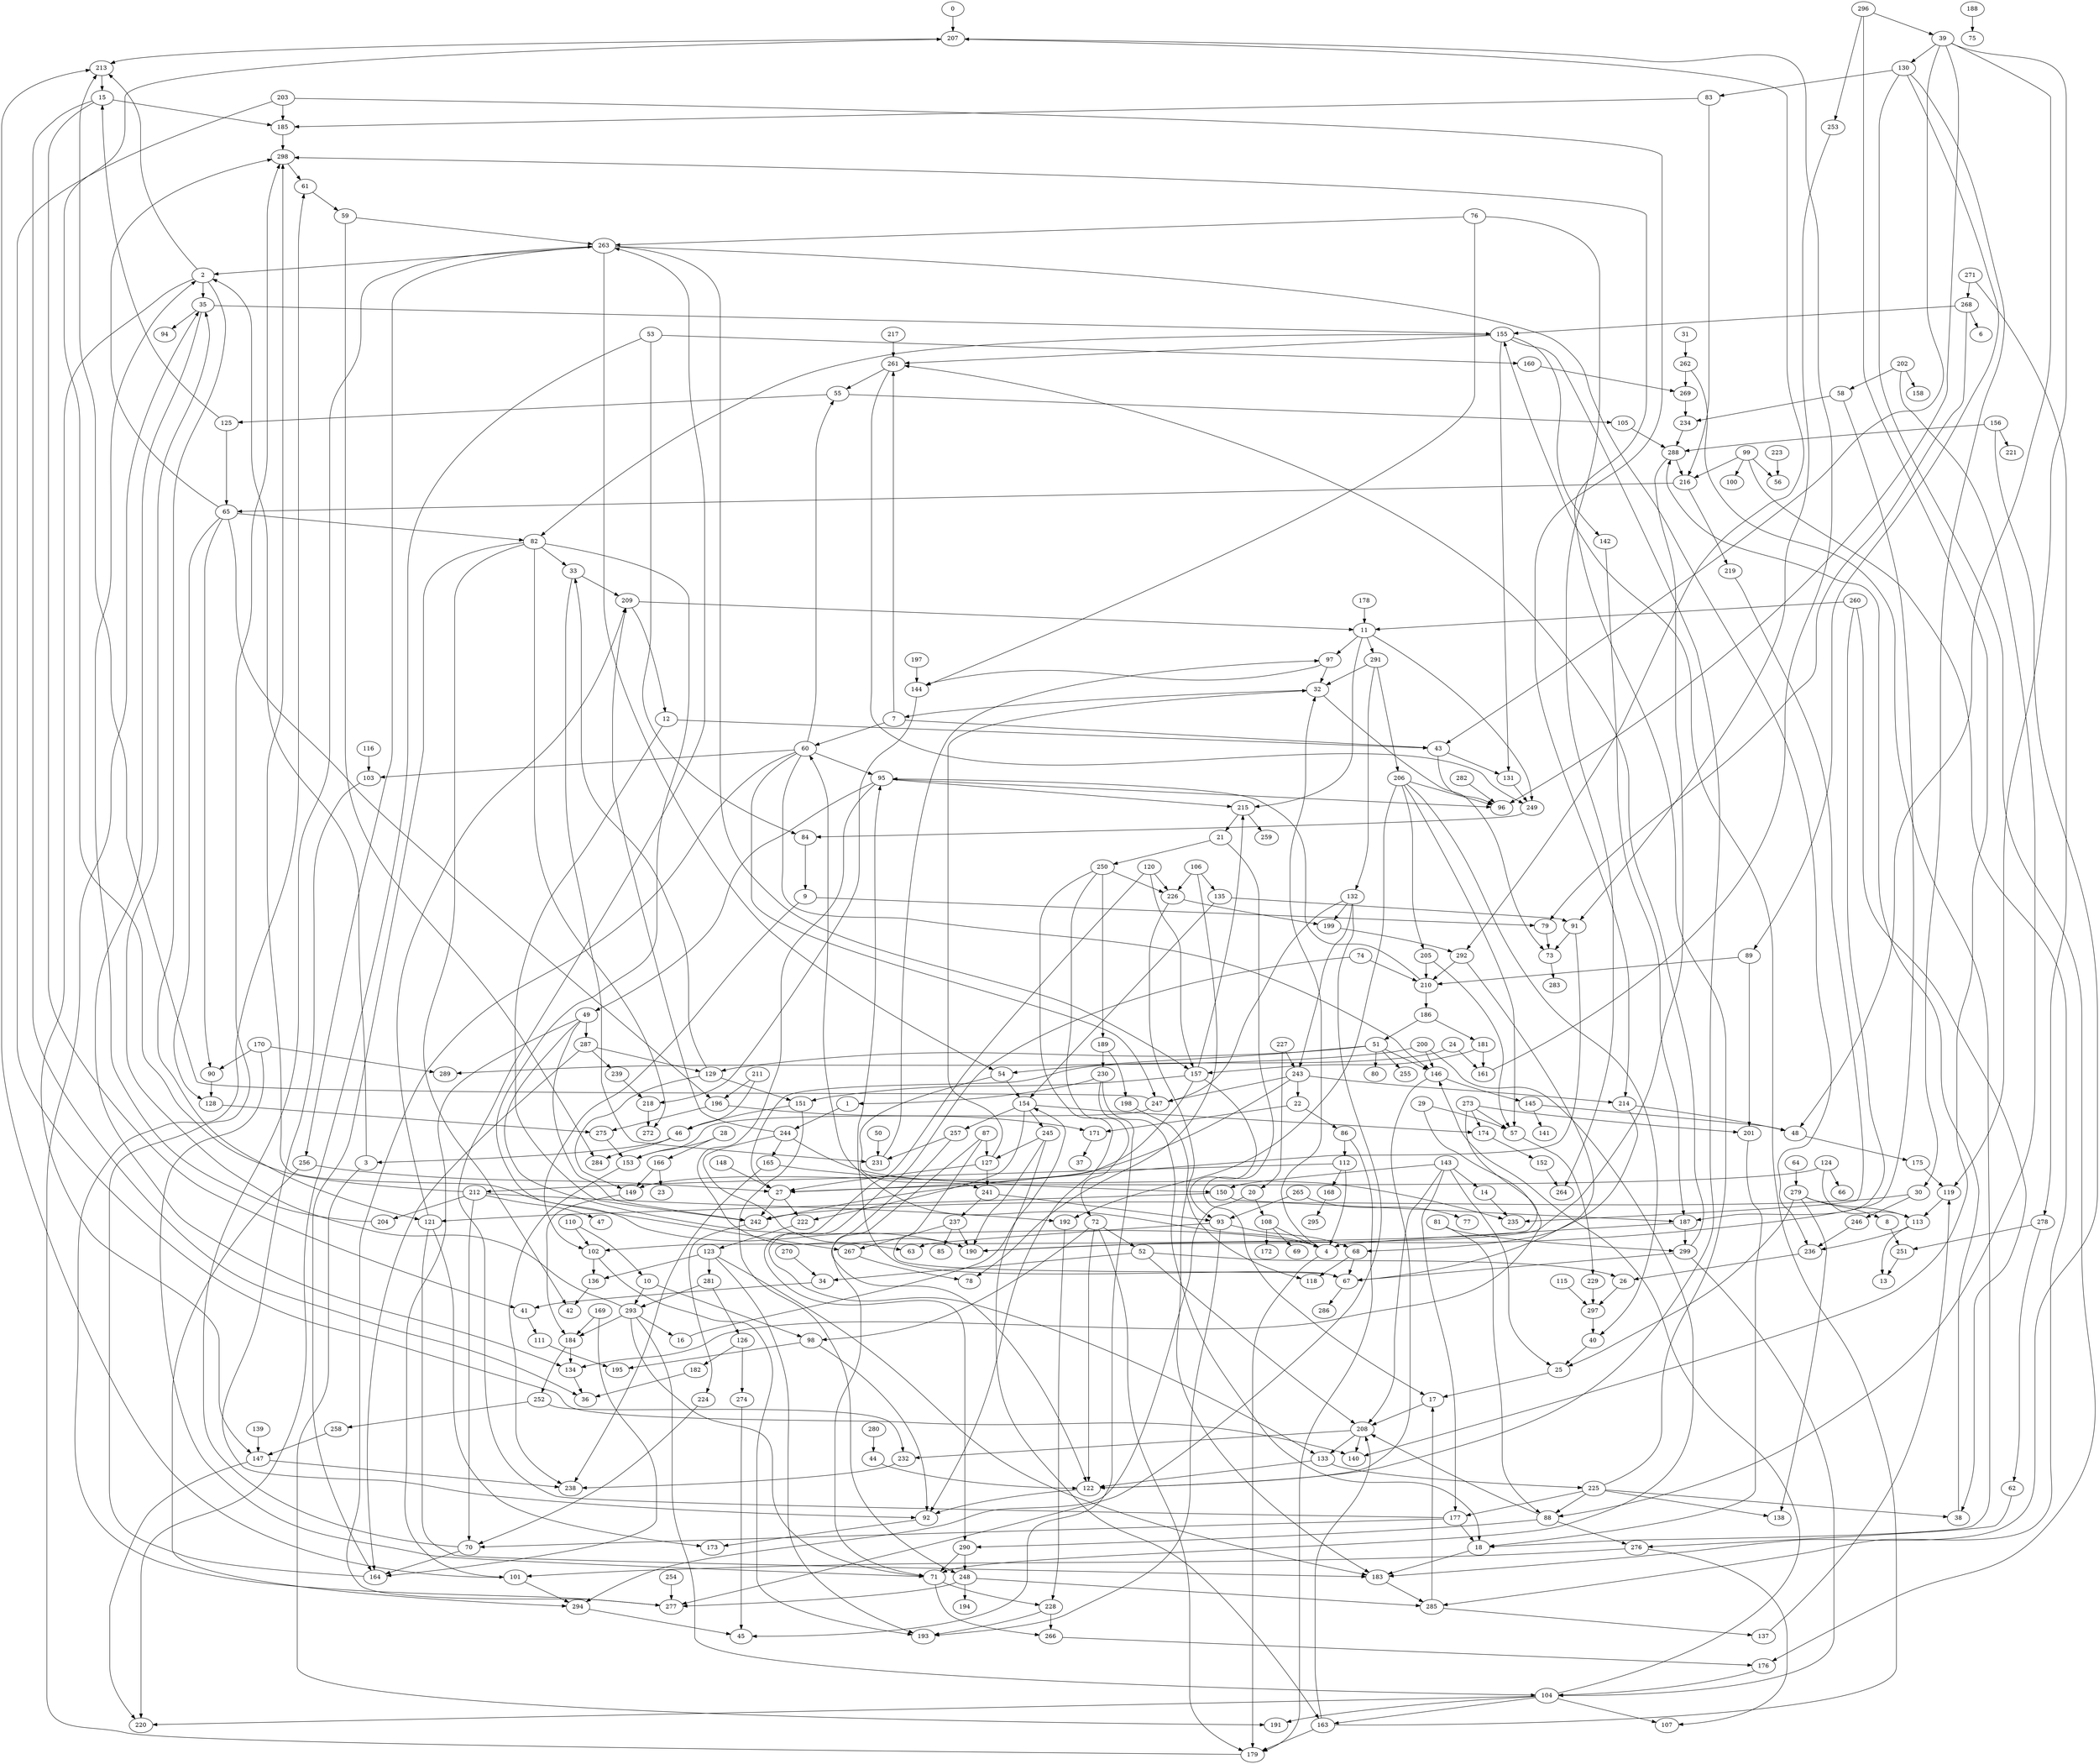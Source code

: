 digraph {0 -> 207[Label=5];
1 -> 244[Label=5];
2 -> 147[Label=9];
2 -> 35[Label=5];
2 -> 121[Label=6];
2 -> 213[Label=10];
3 -> 2[Label=10];
3 -> 191[Label=8];
4 -> 179[Label=5];
4 -> 32[Label=7];
4 -> 60[Label=9];
7 -> 43[Label=10];
7 -> 261[Label=9];
7 -> 60[Label=10];
8 -> 251[Label=9];
9 -> 79[Label=10];
9 -> 102[Label=1];
10 -> 98[Label=2];
10 -> 293[Label=9];
11 -> 97[Label=2];
11 -> 291[Label=2];
11 -> 249[Label=5];
11 -> 215[Label=10];
12 -> 43[Label=5];
12 -> 242[Label=2];
14 -> 235[Label=8];
15 -> 185[Label=3];
15 -> 36[Label=9];
15 -> 41[Label=1];
16 -> 154[Label=1];
17 -> 208[Label=8];
18 -> 183[Label=6];
20 -> 294[Label=10];
20 -> 108[Label=6];
21 -> 17[Label=3];
21 -> 250[Label=9];
22 -> 171[Label=3];
22 -> 86[Label=4];
24 -> 27[Label=6];
24 -> 161[Label=8];
25 -> 17[Label=3];
26 -> 297[Label=8];
27 -> 222[Label=7];
27 -> 242[Label=1];
28 -> 166[Label=9];
28 -> 153[Label=9];
29 -> 57[Label=9];
29 -> 134[Label=3];
30 -> 242[Label=1];
30 -> 246[Label=7];
31 -> 262[Label=4];
32 -> 7[Label=4];
32 -> 73[Label=1];
33 -> 209[Label=1];
33 -> 231[Label=8];
34 -> 41[Label=4];
35 -> 94[Label=6];
35 -> 155[Label=7];
35 -> 134[Label=2];
38 -> 288[Label=10];
39 -> 43[Label=4];
39 -> 48[Label=5];
39 -> 130[Label=8];
39 -> 96[Label=10];
39 -> 119[Label=6];
40 -> 25[Label=4];
41 -> 111[Label=5];
43 -> 96[Label=9];
43 -> 131[Label=3];
44 -> 122[Label=2];
46 -> 284[Label=7];
46 -> 3[Label=3];
48 -> 175[Label=1];
49 -> 101[Label=1];
49 -> 287[Label=3];
49 -> 4[Label=7];
49 -> 242[Label=8];
50 -> 231[Label=6];
51 -> 146[Label=9];
51 -> 80[Label=7];
51 -> 54[Label=5];
51 -> 129[Label=6];
51 -> 255[Label=10];
52 -> 26[Label=2];
52 -> 208[Label=7];
52 -> 34[Label=6];
53 -> 160[Label=5];
53 -> 84[Label=7];
53 -> 220[Label=1];
54 -> 154[Label=3];
54 -> 241[Label=7];
55 -> 105[Label=8];
55 -> 125[Label=7];
57 -> 229[Label=1];
58 -> 190[Label=4];
58 -> 234[Label=6];
59 -> 263[Label=9];
59 -> 284[Label=4];
60 -> 277[Label=3];
60 -> 55[Label=3];
60 -> 146[Label=6];
60 -> 103[Label=5];
60 -> 95[Label=7];
60 -> 247[Label=2];
61 -> 59[Label=6];
62 -> 276[Label=7];
64 -> 279[Label=2];
65 -> 298[Label=7];
65 -> 90[Label=9];
65 -> 128[Label=6];
65 -> 82[Label=8];
65 -> 196[Label=10];
67 -> 286[Label=7];
67 -> 95[Label=3];
68 -> 67[Label=2];
68 -> 118[Label=3];
70 -> 164[Label=3];
70 -> 263[Label=7];
71 -> 266[Label=5];
71 -> 228[Label=2];
72 -> 98[Label=2];
72 -> 122[Label=1];
72 -> 52[Label=9];
72 -> 179[Label=10];
73 -> 283[Label=7];
74 -> 133[Label=3];
74 -> 210[Label=6];
76 -> 264[Label=10];
76 -> 144[Label=9];
76 -> 263[Label=10];
79 -> 73[Label=1];
81 -> 88[Label=5];
81 -> 299[Label=10];
82 -> 42[Label=2];
82 -> 164[Label=5];
82 -> 272[Label=1];
82 -> 33[Label=10];
82 -> 267[Label=7];
83 -> 216[Label=4];
83 -> 185[Label=5];
84 -> 9[Label=9];
86 -> 179[Label=10];
86 -> 112[Label=4];
87 -> 127[Label=10];
87 -> 71[Label=3];
87 -> 67[Label=8];
88 -> 290[Label=3];
88 -> 208[Label=8];
88 -> 276[Label=6];
89 -> 210[Label=9];
89 -> 201[Label=2];
90 -> 128[Label=8];
91 -> 73[Label=6];
91 -> 242[Label=1];
92 -> 173[Label=1];
93 -> 63[Label=10];
93 -> 193[Label=9];
93 -> 68[Label=6];
95 -> 96[Label=7];
95 -> 49[Label=4];
95 -> 63[Label=8];
95 -> 215[Label=8];
97 -> 144[Label=2];
97 -> 32[Label=10];
98 -> 92[Label=6];
98 -> 195[Label=10];
99 -> 100[Label=6];
99 -> 56[Label=8];
99 -> 285[Label=6];
99 -> 216[Label=4];
101 -> 294[Label=5];
101 -> 213[Label=4];
102 -> 193[Label=9];
102 -> 136[Label=3];
103 -> 92[Label=4];
104 -> 107[Label=2];
104 -> 220[Label=9];
104 -> 163[Label=3];
104 -> 191[Label=4];
104 -> 146[Label=4];
105 -> 288[Label=9];
106 -> 78[Label=6];
106 -> 226[Label=3];
106 -> 135[Label=8];
108 -> 4[Label=1];
108 -> 69[Label=7];
108 -> 172[Label=1];
110 -> 10[Label=3];
110 -> 102[Label=10];
111 -> 195[Label=1];
112 -> 4[Label=4];
112 -> 168[Label=7];
112 -> 212[Label=8];
113 -> 13[Label=8];
113 -> 236[Label=4];
115 -> 297[Label=10];
116 -> 103[Label=1];
119 -> 113[Label=3];
120 -> 157[Label=9];
120 -> 290[Label=10];
120 -> 226[Label=6];
121 -> 209[Label=4];
121 -> 173[Label=1];
121 -> 183[Label=9];
122 -> 92[Label=7];
123 -> 136[Label=8];
123 -> 281[Label=4];
123 -> 183[Label=9];
123 -> 193[Label=9];
124 -> 27[Label=3];
124 -> 113[Label=6];
124 -> 66[Label=7];
125 -> 65[Label=1];
125 -> 15[Label=2];
126 -> 182[Label=4];
126 -> 274[Label=10];
127 -> 241[Label=7];
127 -> 32[Label=9];
127 -> 27[Label=6];
128 -> 275[Label=1];
129 -> 149[Label=6];
129 -> 151[Label=4];
129 -> 33[Label=7];
130 -> 83[Label=5];
130 -> 176[Label=10];
130 -> 30[Label=3];
130 -> 89[Label=1];
131 -> 249[Label=2];
132 -> 277[Label=10];
132 -> 247[Label=4];
132 -> 199[Label=3];
132 -> 243[Label=6];
133 -> 225[Label=9];
133 -> 122[Label=6];
134 -> 36[Label=10];
135 -> 91[Label=5];
135 -> 154[Label=5];
136 -> 42[Label=5];
137 -> 119[Label=9];
139 -> 147[Label=5];
142 -> 187[Label=2];
143 -> 14[Label=1];
143 -> 177[Label=5];
143 -> 208[Label=3];
143 -> 25[Label=1];
143 -> 150[Label=6];
144 -> 218[Label=1];
145 -> 141[Label=4];
145 -> 48[Label=4];
146 -> 145[Label=7];
146 -> 122[Label=3];
147 -> 238[Label=7];
147 -> 220[Label=2];
148 -> 27[Label=7];
149 -> 184[Label=2];
150 -> 187[Label=7];
150 -> 121[Label=10];
151 -> 248[Label=10];
151 -> 46[Label=9];
152 -> 264[Label=1];
153 -> 238[Label=10];
154 -> 245[Label=3];
154 -> 174[Label=9];
154 -> 257[Label=6];
154 -> 222[Label=2];
155 -> 261[Label=4];
155 -> 131[Label=4];
155 -> 82[Label=4];
155 -> 142[Label=1];
155 -> 122[Label=2];
156 -> 183[Label=7];
156 -> 288[Label=4];
156 -> 221[Label=5];
157 -> 93[Label=5];
157 -> 215[Label=9];
157 -> 27[Label=4];
157 -> 151[Label=3];
160 -> 269[Label=7];
161 -> 207[Label=4];
163 -> 179[Label=2];
163 -> 208[Label=9];
163 -> 155[Label=8];
164 -> 298[Label=7];
165 -> 150[Label=5];
165 -> 238[Label=9];
166 -> 23[Label=5];
166 -> 149[Label=8];
168 -> 295[Label=9];
169 -> 184[Label=2];
169 -> 164[Label=10];
170 -> 289[Label=9];
170 -> 90[Label=8];
170 -> 71[Label=10];
171 -> 37[Label=10];
174 -> 152[Label=1];
175 -> 119[Label=3];
176 -> 104[Label=6];
177 -> 70[Label=8];
177 -> 263[Label=3];
177 -> 18[Label=1];
178 -> 11[Label=10];
179 -> 35[Label=9];
181 -> 157[Label=9];
181 -> 161[Label=2];
182 -> 36[Label=6];
183 -> 285[Label=7];
184 -> 252[Label=10];
184 -> 134[Label=10];
185 -> 298[Label=7];
186 -> 181[Label=1];
186 -> 51[Label=1];
187 -> 299[Label=10];
187 -> 4[Label=5];
188 -> 75[Label=1];
189 -> 230[Label=6];
189 -> 198[Label=7];
190 -> 298[Label=8];
192 -> 228[Label=7];
196 -> 171[Label=10];
196 -> 275[Label=6];
197 -> 144[Label=4];
198 -> 118[Label=5];
199 -> 292[Label=6];
200 -> 289[Label=3];
200 -> 146[Label=10];
200 -> 71[Label=7];
201 -> 18[Label=1];
202 -> 88[Label=1];
202 -> 158[Label=1];
202 -> 58[Label=6];
203 -> 214[Label=8];
203 -> 185[Label=7];
203 -> 140[Label=7];
204 -> 2[Label=1];
205 -> 210[Label=7];
205 -> 57[Label=5];
206 -> 205[Label=7];
206 -> 40[Label=4];
206 -> 96[Label=5];
206 -> 192[Label=10];
206 -> 57[Label=8];
207 -> 213[Label=7];
207 -> 292[Label=3];
208 -> 232[Label=8];
208 -> 133[Label=4];
208 -> 140[Label=4];
209 -> 11[Label=9];
209 -> 12[Label=1];
210 -> 186[Label=8];
210 -> 95[Label=3];
211 -> 196[Label=6];
211 -> 46[Label=5];
212 -> 192[Label=1];
212 -> 204[Label=8];
212 -> 70[Label=3];
212 -> 47[Label=9];
212 -> 207[Label=4];
213 -> 15[Label=5];
214 -> 68[Label=5];
214 -> 48[Label=5];
215 -> 21[Label=2];
215 -> 259[Label=2];
216 -> 65[Label=2];
216 -> 219[Label=1];
217 -> 261[Label=4];
218 -> 272[Label=10];
219 -> 235[Label=4];
222 -> 123[Label=4];
223 -> 56[Label=9];
224 -> 70[Label=8];
225 -> 88[Label=9];
225 -> 38[Label=7];
225 -> 177[Label=9];
225 -> 298[Label=6];
225 -> 138[Label=8];
226 -> 199[Label=2];
226 -> 183[Label=6];
227 -> 243[Label=4];
227 -> 20[Label=2];
228 -> 193[Label=7];
228 -> 266[Label=2];
229 -> 297[Label=6];
230 -> 18[Label=9];
230 -> 1[Label=9];
230 -> 45[Label=6];
231 -> 97[Label=5];
232 -> 238[Label=2];
234 -> 288[Label=7];
236 -> 26[Label=6];
237 -> 85[Label=2];
237 -> 190[Label=10];
237 -> 267[Label=7];
239 -> 218[Label=5];
241 -> 237[Label=9];
241 -> 93[Label=7];
242 -> 224[Label=5];
243 -> 247[Label=6];
243 -> 214[Label=10];
243 -> 22[Label=8];
243 -> 149[Label=4];
244 -> 165[Label=3];
244 -> 190[Label=9];
244 -> 235[Label=3];
244 -> 209[Label=1];
245 -> 127[Label=5];
245 -> 163[Label=5];
245 -> 190[Label=4];
246 -> 236[Label=7];
247 -> 213[Label=10];
247 -> 153[Label=8];
248 -> 277[Label=8];
248 -> 194[Label=6];
248 -> 285[Label=2];
249 -> 84[Label=2];
250 -> 226[Label=3];
250 -> 92[Label=6];
250 -> 189[Label=5];
250 -> 72[Label=7];
251 -> 13[Label=7];
252 -> 258[Label=1];
252 -> 232[Label=4];
253 -> 91[Label=10];
254 -> 277[Label=3];
256 -> 294[Label=4];
256 -> 27[Label=5];
257 -> 231[Label=7];
257 -> 122[Label=7];
258 -> 147[Label=8];
260 -> 38[Label=6];
260 -> 11[Label=9];
260 -> 187[Label=7];
261 -> 55[Label=8];
261 -> 249[Label=8];
262 -> 269[Label=6];
262 -> 18[Label=5];
263 -> 256[Label=4];
263 -> 54[Label=10];
263 -> 236[Label=1];
263 -> 2[Label=5];
263 -> 157[Label=7];
265 -> 77[Label=5];
265 -> 93[Label=6];
266 -> 176[Label=3];
267 -> 78[Label=7];
268 -> 6[Label=7];
268 -> 155[Label=9];
268 -> 79[Label=4];
269 -> 234[Label=1];
270 -> 34[Label=2];
271 -> 278[Label=4];
271 -> 268[Label=1];
273 -> 174[Label=1];
273 -> 102[Label=9];
273 -> 201[Label=10];
273 -> 57[Label=4];
274 -> 45[Label=8];
275 -> 153[Label=2];
276 -> 101[Label=2];
276 -> 107[Label=2];
277 -> 61[Label=3];
278 -> 251[Label=7];
278 -> 62[Label=2];
279 -> 113[Label=7];
279 -> 25[Label=3];
279 -> 138[Label=7];
279 -> 8[Label=4];
280 -> 44[Label=10];
281 -> 293[Label=7];
281 -> 126[Label=4];
282 -> 96[Label=6];
285 -> 137[Label=5];
285 -> 17[Label=6];
287 -> 164[Label=3];
287 -> 239[Label=7];
287 -> 129[Label=2];
288 -> 216[Label=3];
288 -> 190[Label=2];
290 -> 248[Label=2];
290 -> 71[Label=6];
291 -> 132[Label=4];
291 -> 32[Label=5];
291 -> 206[Label=6];
292 -> 210[Label=2];
292 -> 67[Label=4];
293 -> 184[Label=10];
293 -> 71[Label=8];
293 -> 35[Label=2];
293 -> 104[Label=10];
293 -> 16[Label=8];
294 -> 45[Label=7];
296 -> 39[Label=2];
296 -> 253[Label=4];
296 -> 140[Label=7];
297 -> 40[Label=5];
298 -> 61[Label=6];
299 -> 67[Label=9];
299 -> 104[Label=6];
299 -> 261[Label=1];
}